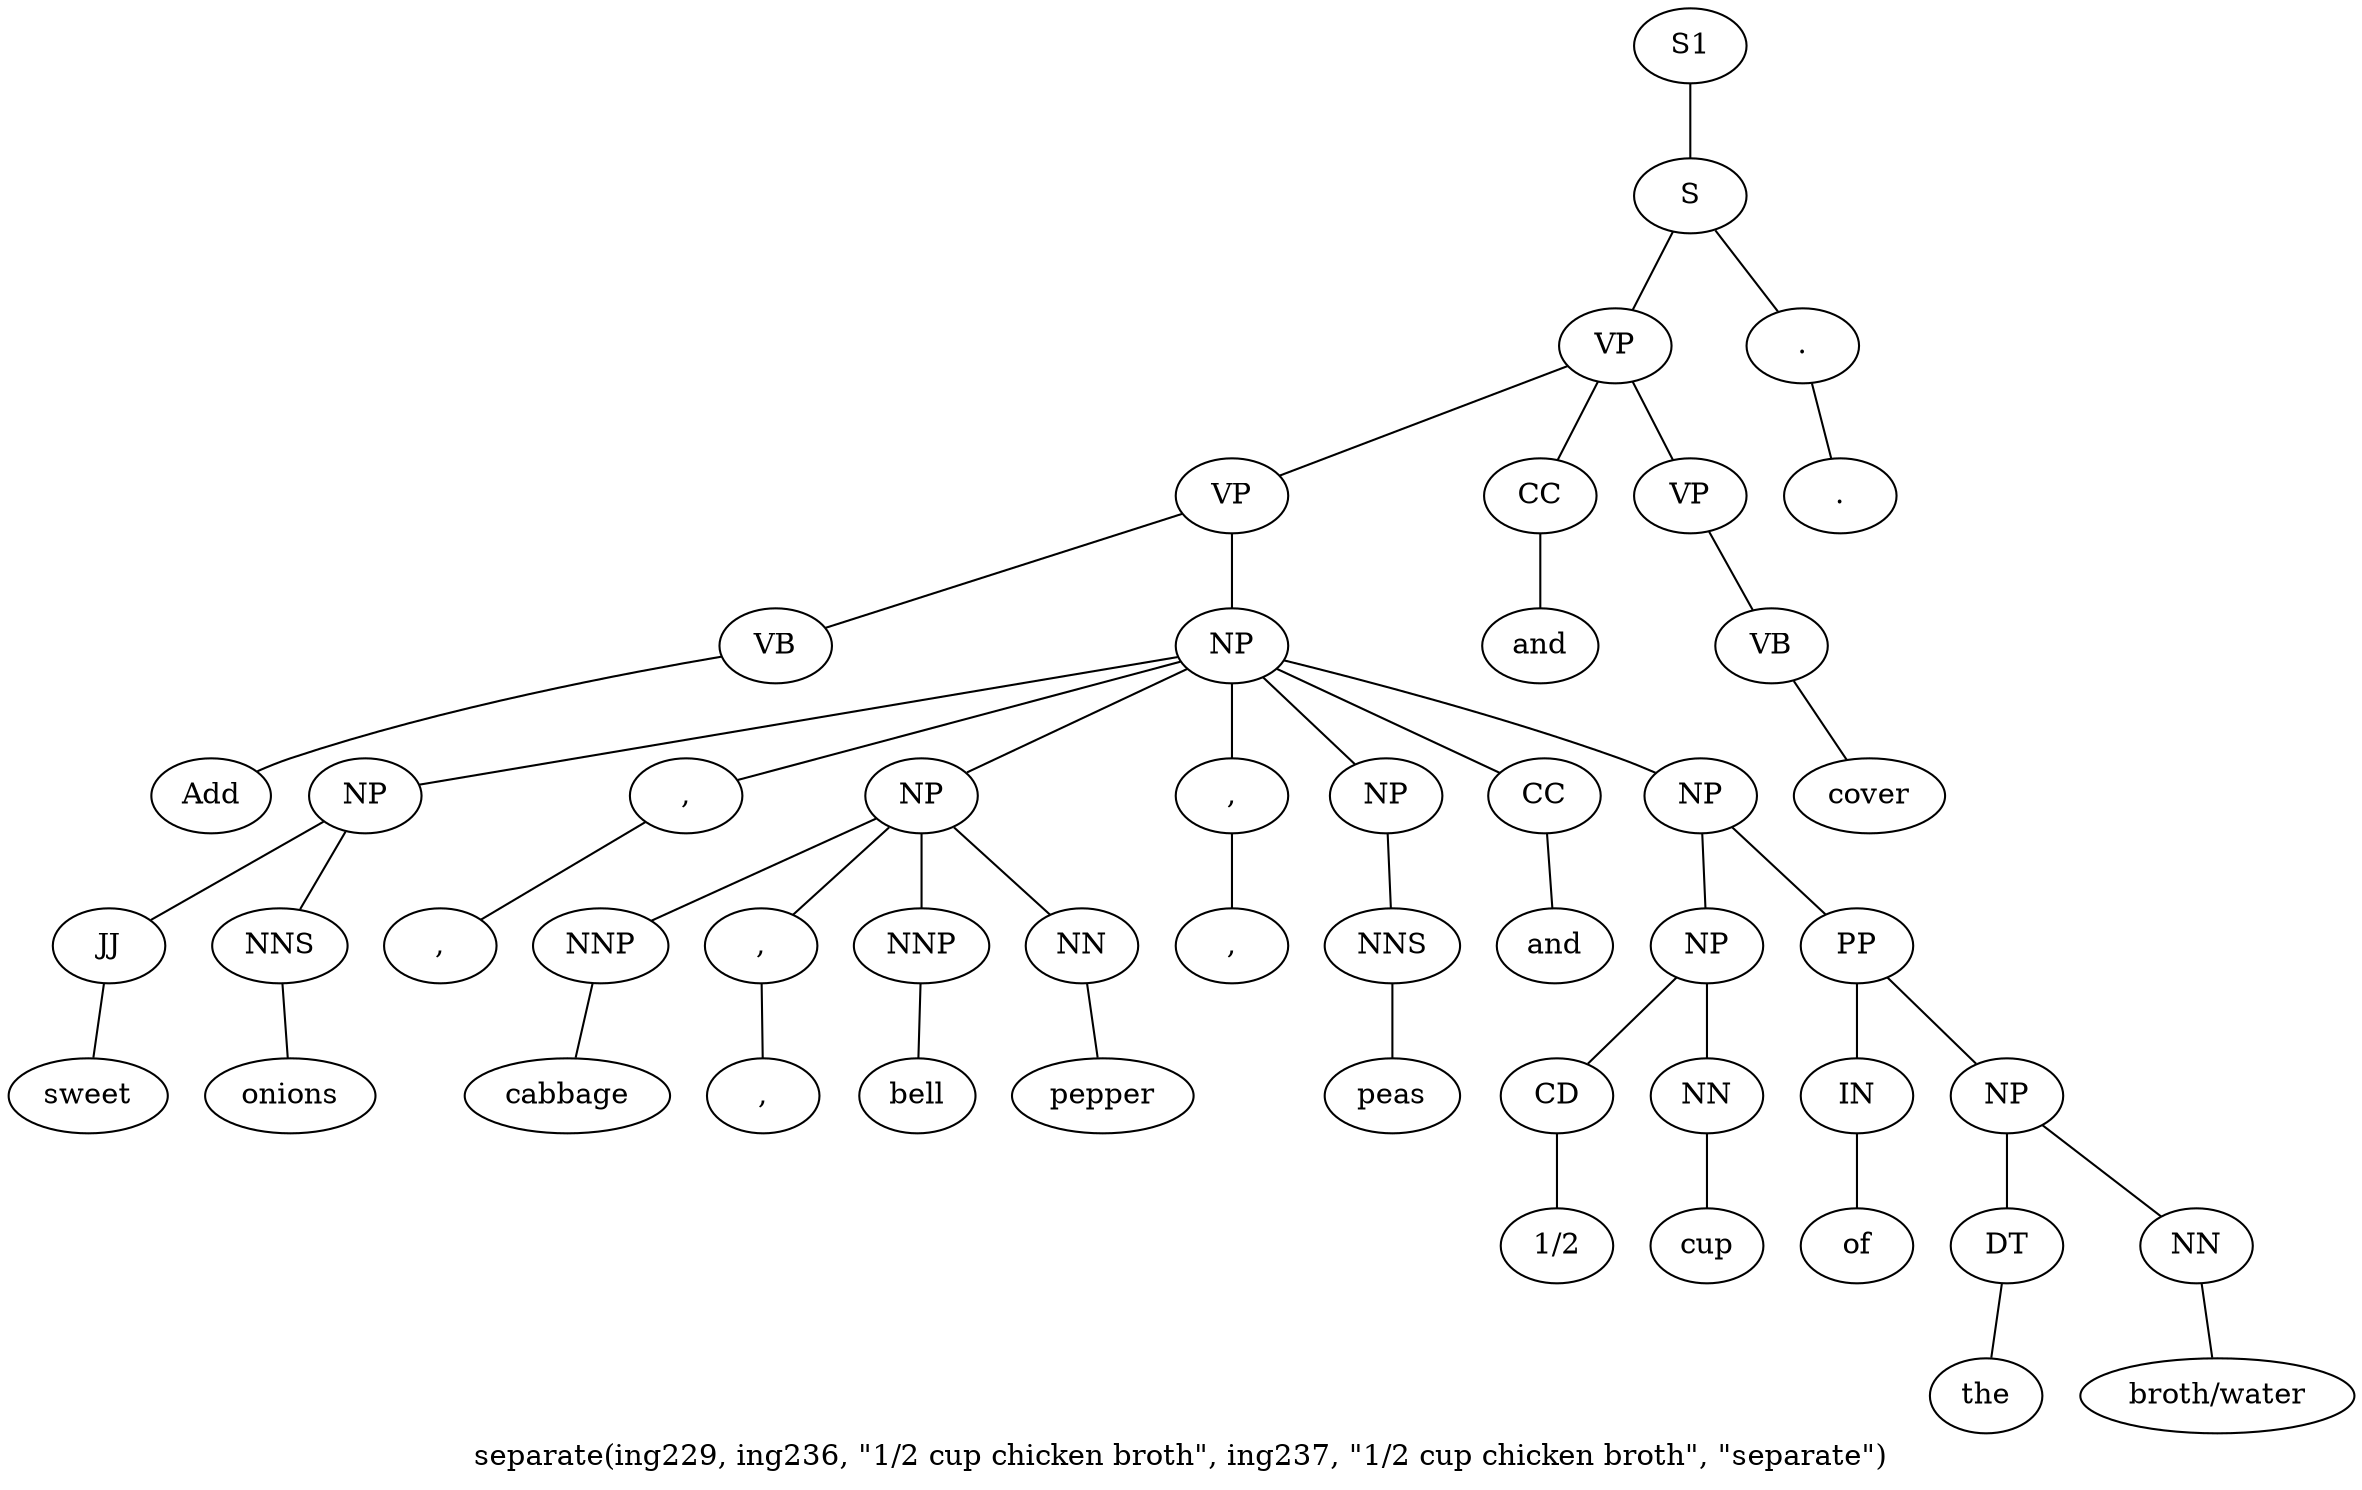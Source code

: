 graph SyntaxGraph {
	label = "separate(ing229, ing236, \"1/2 cup chicken broth\", ing237, \"1/2 cup chicken broth\", \"separate\")";
	Node0 [label="S1"];
	Node1 [label="S"];
	Node2 [label="VP"];
	Node3 [label="VP"];
	Node4 [label="VB"];
	Node5 [label="Add"];
	Node6 [label="NP"];
	Node7 [label="NP"];
	Node8 [label="JJ"];
	Node9 [label="sweet"];
	Node10 [label="NNS"];
	Node11 [label="onions"];
	Node12 [label=","];
	Node13 [label=","];
	Node14 [label="NP"];
	Node15 [label="NNP"];
	Node16 [label="cabbage"];
	Node17 [label=","];
	Node18 [label=","];
	Node19 [label="NNP"];
	Node20 [label="bell"];
	Node21 [label="NN"];
	Node22 [label="pepper"];
	Node23 [label=","];
	Node24 [label=","];
	Node25 [label="NP"];
	Node26 [label="NNS"];
	Node27 [label="peas"];
	Node28 [label="CC"];
	Node29 [label="and"];
	Node30 [label="NP"];
	Node31 [label="NP"];
	Node32 [label="CD"];
	Node33 [label="1/2"];
	Node34 [label="NN"];
	Node35 [label="cup"];
	Node36 [label="PP"];
	Node37 [label="IN"];
	Node38 [label="of"];
	Node39 [label="NP"];
	Node40 [label="DT"];
	Node41 [label="the"];
	Node42 [label="NN"];
	Node43 [label="broth/water"];
	Node44 [label="CC"];
	Node45 [label="and"];
	Node46 [label="VP"];
	Node47 [label="VB"];
	Node48 [label="cover"];
	Node49 [label="."];
	Node50 [label="."];

	Node0 -- Node1;
	Node1 -- Node2;
	Node1 -- Node49;
	Node2 -- Node3;
	Node2 -- Node44;
	Node2 -- Node46;
	Node3 -- Node4;
	Node3 -- Node6;
	Node4 -- Node5;
	Node6 -- Node7;
	Node6 -- Node12;
	Node6 -- Node14;
	Node6 -- Node23;
	Node6 -- Node25;
	Node6 -- Node28;
	Node6 -- Node30;
	Node7 -- Node8;
	Node7 -- Node10;
	Node8 -- Node9;
	Node10 -- Node11;
	Node12 -- Node13;
	Node14 -- Node15;
	Node14 -- Node17;
	Node14 -- Node19;
	Node14 -- Node21;
	Node15 -- Node16;
	Node17 -- Node18;
	Node19 -- Node20;
	Node21 -- Node22;
	Node23 -- Node24;
	Node25 -- Node26;
	Node26 -- Node27;
	Node28 -- Node29;
	Node30 -- Node31;
	Node30 -- Node36;
	Node31 -- Node32;
	Node31 -- Node34;
	Node32 -- Node33;
	Node34 -- Node35;
	Node36 -- Node37;
	Node36 -- Node39;
	Node37 -- Node38;
	Node39 -- Node40;
	Node39 -- Node42;
	Node40 -- Node41;
	Node42 -- Node43;
	Node44 -- Node45;
	Node46 -- Node47;
	Node47 -- Node48;
	Node49 -- Node50;
}
